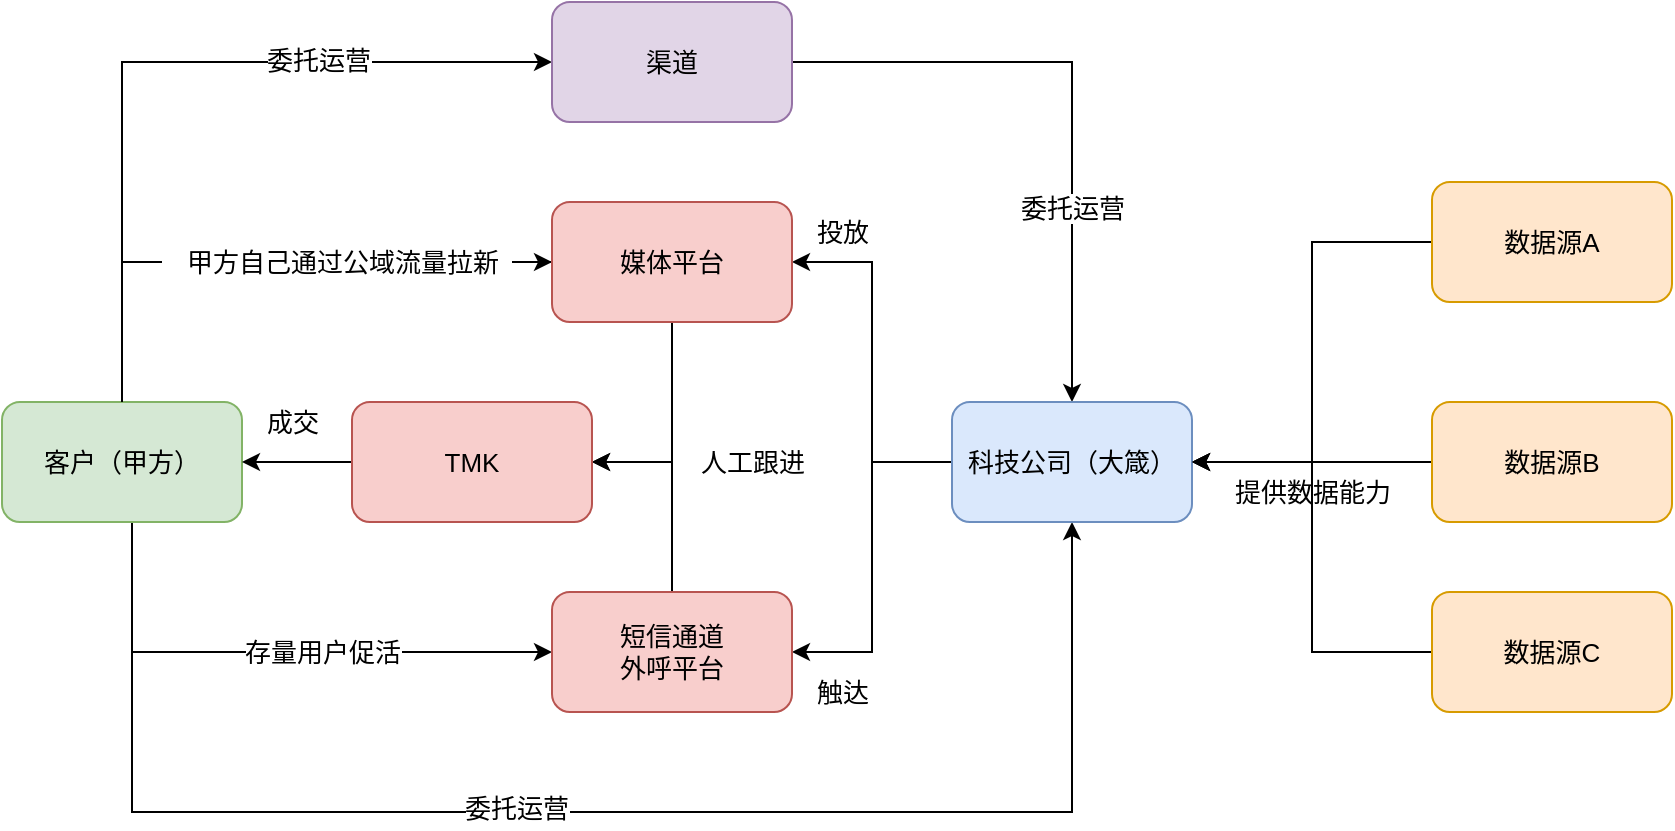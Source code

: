 <mxfile version="20.3.0" type="github">
  <diagram id="6a731a19-8d31-9384-78a2-239565b7b9f0" name="Page-1">
    <mxGraphModel dx="1102" dy="621" grid="1" gridSize="10" guides="1" tooltips="1" connect="1" arrows="1" fold="1" page="1" pageScale="1" pageWidth="1169" pageHeight="827" background="none" math="0" shadow="0">
      <root>
        <mxCell id="0" />
        <mxCell id="1" parent="0" />
        <mxCell id="MuRADO7Vl183LadUwnaL-153" style="edgeStyle=orthogonalEdgeStyle;rounded=0;orthogonalLoop=1;jettySize=auto;html=1;entryX=0;entryY=0.5;entryDx=0;entryDy=0;startArrow=none;fontSize=13;" edge="1" parent="1" source="MuRADO7Vl183LadUwnaL-155" target="MuRADO7Vl183LadUwnaL-150">
          <mxGeometry relative="1" as="geometry" />
        </mxCell>
        <mxCell id="MuRADO7Vl183LadUwnaL-154" style="edgeStyle=orthogonalEdgeStyle;rounded=0;orthogonalLoop=1;jettySize=auto;html=1;entryX=0;entryY=0.5;entryDx=0;entryDy=0;fontSize=13;" edge="1" parent="1" source="MuRADO7Vl183LadUwnaL-143" target="MuRADO7Vl183LadUwnaL-148">
          <mxGeometry relative="1" as="geometry">
            <Array as="points">
              <mxPoint x="310" y="455" />
            </Array>
          </mxGeometry>
        </mxCell>
        <mxCell id="MuRADO7Vl183LadUwnaL-161" value="存量用户促活" style="edgeLabel;html=1;align=center;verticalAlign=middle;resizable=0;points=[];fontSize=13;" vertex="1" connectable="0" parent="MuRADO7Vl183LadUwnaL-154">
          <mxGeometry x="0.298" y="-3" relative="1" as="geometry">
            <mxPoint x="-19" y="-3" as="offset" />
          </mxGeometry>
        </mxCell>
        <mxCell id="MuRADO7Vl183LadUwnaL-170" style="edgeStyle=orthogonalEdgeStyle;rounded=0;orthogonalLoop=1;jettySize=auto;html=1;entryX=0.5;entryY=1;entryDx=0;entryDy=0;fontSize=13;" edge="1" parent="1" source="MuRADO7Vl183LadUwnaL-143" target="MuRADO7Vl183LadUwnaL-147">
          <mxGeometry relative="1" as="geometry">
            <Array as="points">
              <mxPoint x="310" y="535" />
              <mxPoint x="780" y="535" />
            </Array>
          </mxGeometry>
        </mxCell>
        <mxCell id="MuRADO7Vl183LadUwnaL-171" value="委托运营" style="edgeLabel;html=1;align=center;verticalAlign=middle;resizable=0;points=[];fontSize=13;" vertex="1" connectable="0" parent="MuRADO7Vl183LadUwnaL-170">
          <mxGeometry x="-0.115" y="2" relative="1" as="geometry">
            <mxPoint as="offset" />
          </mxGeometry>
        </mxCell>
        <mxCell id="MuRADO7Vl183LadUwnaL-183" style="edgeStyle=orthogonalEdgeStyle;rounded=0;orthogonalLoop=1;jettySize=auto;html=1;entryX=0;entryY=0.5;entryDx=0;entryDy=0;fontSize=13;" edge="1" parent="1" source="MuRADO7Vl183LadUwnaL-143" target="MuRADO7Vl183LadUwnaL-144">
          <mxGeometry relative="1" as="geometry">
            <Array as="points">
              <mxPoint x="305" y="160" />
            </Array>
          </mxGeometry>
        </mxCell>
        <mxCell id="MuRADO7Vl183LadUwnaL-187" value="委托运营" style="edgeLabel;html=1;align=center;verticalAlign=middle;resizable=0;points=[];fontSize=13;" vertex="1" connectable="0" parent="MuRADO7Vl183LadUwnaL-183">
          <mxGeometry x="0.392" y="1" relative="1" as="geometry">
            <mxPoint as="offset" />
          </mxGeometry>
        </mxCell>
        <mxCell id="MuRADO7Vl183LadUwnaL-143" value="客户（甲方）" style="rounded=1;whiteSpace=wrap;html=1;fillColor=#d5e8d4;strokeColor=#82b366;fontSize=13;" vertex="1" parent="1">
          <mxGeometry x="245" y="330" width="120" height="60" as="geometry" />
        </mxCell>
        <mxCell id="MuRADO7Vl183LadUwnaL-181" style="edgeStyle=orthogonalEdgeStyle;rounded=0;orthogonalLoop=1;jettySize=auto;html=1;fontSize=13;" edge="1" parent="1" source="MuRADO7Vl183LadUwnaL-144" target="MuRADO7Vl183LadUwnaL-147">
          <mxGeometry relative="1" as="geometry" />
        </mxCell>
        <mxCell id="MuRADO7Vl183LadUwnaL-182" value="委托运营" style="edgeLabel;html=1;align=center;verticalAlign=middle;resizable=0;points=[];fontSize=13;" vertex="1" connectable="0" parent="MuRADO7Vl183LadUwnaL-181">
          <mxGeometry x="0.375" relative="1" as="geometry">
            <mxPoint as="offset" />
          </mxGeometry>
        </mxCell>
        <mxCell id="MuRADO7Vl183LadUwnaL-144" value="渠道" style="rounded=1;whiteSpace=wrap;html=1;fillColor=#e1d5e7;strokeColor=#9673a6;fontSize=13;" vertex="1" parent="1">
          <mxGeometry x="520" y="130" width="120" height="60" as="geometry" />
        </mxCell>
        <mxCell id="MuRADO7Vl183LadUwnaL-164" value="" style="edgeStyle=orthogonalEdgeStyle;rounded=0;orthogonalLoop=1;jettySize=auto;html=1;fontSize=13;" edge="1" parent="1" source="MuRADO7Vl183LadUwnaL-146" target="MuRADO7Vl183LadUwnaL-147">
          <mxGeometry relative="1" as="geometry" />
        </mxCell>
        <mxCell id="MuRADO7Vl183LadUwnaL-169" value="提供数据能力" style="edgeLabel;html=1;align=center;verticalAlign=middle;resizable=0;points=[];fontSize=13;" vertex="1" connectable="0" parent="MuRADO7Vl183LadUwnaL-164">
          <mxGeometry x="-0.247" y="1" relative="1" as="geometry">
            <mxPoint x="-15" y="14" as="offset" />
          </mxGeometry>
        </mxCell>
        <mxCell id="MuRADO7Vl183LadUwnaL-146" value="数据源B" style="rounded=1;whiteSpace=wrap;html=1;fillColor=#ffe6cc;strokeColor=#d79b00;fontSize=13;" vertex="1" parent="1">
          <mxGeometry x="960" y="330" width="120" height="60" as="geometry" />
        </mxCell>
        <mxCell id="MuRADO7Vl183LadUwnaL-173" style="edgeStyle=orthogonalEdgeStyle;rounded=0;orthogonalLoop=1;jettySize=auto;html=1;entryX=1;entryY=0.5;entryDx=0;entryDy=0;fontSize=13;" edge="1" parent="1" source="MuRADO7Vl183LadUwnaL-147" target="MuRADO7Vl183LadUwnaL-150">
          <mxGeometry relative="1" as="geometry" />
        </mxCell>
        <mxCell id="MuRADO7Vl183LadUwnaL-174" style="edgeStyle=orthogonalEdgeStyle;rounded=0;orthogonalLoop=1;jettySize=auto;html=1;entryX=1;entryY=0.5;entryDx=0;entryDy=0;fontSize=13;" edge="1" parent="1" source="MuRADO7Vl183LadUwnaL-147" target="MuRADO7Vl183LadUwnaL-148">
          <mxGeometry relative="1" as="geometry" />
        </mxCell>
        <mxCell id="MuRADO7Vl183LadUwnaL-147" value="科技公司（大箴）" style="rounded=1;whiteSpace=wrap;html=1;fillColor=#dae8fc;strokeColor=#6c8ebf;fontSize=13;" vertex="1" parent="1">
          <mxGeometry x="720" y="330" width="120" height="60" as="geometry" />
        </mxCell>
        <mxCell id="MuRADO7Vl183LadUwnaL-192" style="edgeStyle=orthogonalEdgeStyle;rounded=0;orthogonalLoop=1;jettySize=auto;html=1;entryX=1;entryY=0.5;entryDx=0;entryDy=0;fontSize=13;" edge="1" parent="1" source="MuRADO7Vl183LadUwnaL-148" target="MuRADO7Vl183LadUwnaL-188">
          <mxGeometry relative="1" as="geometry" />
        </mxCell>
        <mxCell id="MuRADO7Vl183LadUwnaL-148" value="短信通道&lt;br style=&quot;font-size: 13px;&quot;&gt;外呼平台" style="rounded=1;whiteSpace=wrap;html=1;fillColor=#f8cecc;strokeColor=#b85450;fontSize=13;" vertex="1" parent="1">
          <mxGeometry x="520" y="425" width="120" height="60" as="geometry" />
        </mxCell>
        <mxCell id="MuRADO7Vl183LadUwnaL-191" style="edgeStyle=orthogonalEdgeStyle;rounded=0;orthogonalLoop=1;jettySize=auto;html=1;entryX=1;entryY=0.5;entryDx=0;entryDy=0;fontSize=13;" edge="1" parent="1" source="MuRADO7Vl183LadUwnaL-150" target="MuRADO7Vl183LadUwnaL-188">
          <mxGeometry relative="1" as="geometry" />
        </mxCell>
        <mxCell id="MuRADO7Vl183LadUwnaL-150" value="媒体平台" style="rounded=1;whiteSpace=wrap;html=1;fillColor=#f8cecc;strokeColor=#b85450;fontSize=13;" vertex="1" parent="1">
          <mxGeometry x="520" y="230" width="120" height="60" as="geometry" />
        </mxCell>
        <mxCell id="MuRADO7Vl183LadUwnaL-155" value="甲方自己通过公域流量拉新" style="text;html=1;align=center;verticalAlign=middle;resizable=0;points=[];autosize=1;strokeColor=none;fillColor=none;fontSize=13;" vertex="1" parent="1">
          <mxGeometry x="325" y="245" width="180" height="30" as="geometry" />
        </mxCell>
        <mxCell id="MuRADO7Vl183LadUwnaL-156" value="" style="edgeStyle=orthogonalEdgeStyle;rounded=0;orthogonalLoop=1;jettySize=auto;html=1;entryX=0;entryY=0.5;entryDx=0;entryDy=0;endArrow=none;fontSize=13;" edge="1" parent="1" source="MuRADO7Vl183LadUwnaL-143" target="MuRADO7Vl183LadUwnaL-155">
          <mxGeometry relative="1" as="geometry">
            <mxPoint x="370" y="405" as="sourcePoint" />
            <mxPoint x="520" y="355" as="targetPoint" />
          </mxGeometry>
        </mxCell>
        <mxCell id="MuRADO7Vl183LadUwnaL-176" value="触达" style="text;html=1;align=center;verticalAlign=middle;resizable=0;points=[];autosize=1;strokeColor=none;fillColor=none;fontSize=13;" vertex="1" parent="1">
          <mxGeometry x="640" y="460" width="50" height="30" as="geometry" />
        </mxCell>
        <mxCell id="MuRADO7Vl183LadUwnaL-179" style="edgeStyle=orthogonalEdgeStyle;rounded=0;orthogonalLoop=1;jettySize=auto;html=1;entryX=1;entryY=0.5;entryDx=0;entryDy=0;fontSize=13;" edge="1" parent="1" source="MuRADO7Vl183LadUwnaL-177" target="MuRADO7Vl183LadUwnaL-147">
          <mxGeometry relative="1" as="geometry" />
        </mxCell>
        <mxCell id="MuRADO7Vl183LadUwnaL-177" value="数据源A" style="rounded=1;whiteSpace=wrap;html=1;fillColor=#ffe6cc;strokeColor=#d79b00;fontSize=13;" vertex="1" parent="1">
          <mxGeometry x="960" y="220" width="120" height="60" as="geometry" />
        </mxCell>
        <mxCell id="MuRADO7Vl183LadUwnaL-180" style="edgeStyle=orthogonalEdgeStyle;rounded=0;orthogonalLoop=1;jettySize=auto;html=1;entryX=1;entryY=0.5;entryDx=0;entryDy=0;fontSize=13;" edge="1" parent="1" source="MuRADO7Vl183LadUwnaL-178" target="MuRADO7Vl183LadUwnaL-147">
          <mxGeometry relative="1" as="geometry" />
        </mxCell>
        <mxCell id="MuRADO7Vl183LadUwnaL-178" value="数据源C" style="rounded=1;whiteSpace=wrap;html=1;fillColor=#ffe6cc;strokeColor=#d79b00;fontSize=13;" vertex="1" parent="1">
          <mxGeometry x="960" y="425" width="120" height="60" as="geometry" />
        </mxCell>
        <mxCell id="MuRADO7Vl183LadUwnaL-189" value="" style="edgeStyle=orthogonalEdgeStyle;rounded=0;orthogonalLoop=1;jettySize=auto;html=1;fontSize=13;" edge="1" parent="1" source="MuRADO7Vl183LadUwnaL-188" target="MuRADO7Vl183LadUwnaL-143">
          <mxGeometry relative="1" as="geometry" />
        </mxCell>
        <mxCell id="MuRADO7Vl183LadUwnaL-188" value="TMK" style="rounded=1;whiteSpace=wrap;html=1;fillColor=#f8cecc;strokeColor=#b85450;fontSize=13;" vertex="1" parent="1">
          <mxGeometry x="420" y="330" width="120" height="60" as="geometry" />
        </mxCell>
        <mxCell id="MuRADO7Vl183LadUwnaL-190" value="成交" style="text;html=1;align=center;verticalAlign=middle;resizable=0;points=[];autosize=1;strokeColor=none;fillColor=none;fontSize=13;" vertex="1" parent="1">
          <mxGeometry x="365" y="325" width="50" height="30" as="geometry" />
        </mxCell>
        <mxCell id="MuRADO7Vl183LadUwnaL-193" value="人工跟进" style="text;html=1;align=center;verticalAlign=middle;resizable=0;points=[];autosize=1;strokeColor=none;fillColor=none;fontSize=13;" vertex="1" parent="1">
          <mxGeometry x="580" y="345" width="80" height="30" as="geometry" />
        </mxCell>
        <mxCell id="MuRADO7Vl183LadUwnaL-196" value="投放" style="text;html=1;align=center;verticalAlign=middle;resizable=0;points=[];autosize=1;strokeColor=none;fillColor=none;fontSize=13;" vertex="1" parent="1">
          <mxGeometry x="640" y="230" width="50" height="30" as="geometry" />
        </mxCell>
      </root>
    </mxGraphModel>
  </diagram>
</mxfile>
